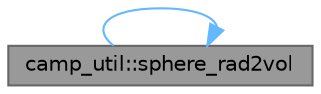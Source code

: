 digraph "camp_util::sphere_rad2vol"
{
 // LATEX_PDF_SIZE
  bgcolor="transparent";
  edge [fontname=Helvetica,fontsize=10,labelfontname=Helvetica,labelfontsize=10];
  node [fontname=Helvetica,fontsize=10,shape=box,height=0.2,width=0.4];
  rankdir="LR";
  Node1 [label="camp_util::sphere_rad2vol",height=0.2,width=0.4,color="gray40", fillcolor="grey60", style="filled", fontcolor="black",tooltip="Convert geometric radius  (m) to mass-equivalent volume  (m^3) for spherical particles."];
  Node1 -> Node1 [color="steelblue1",style="solid"];
}
